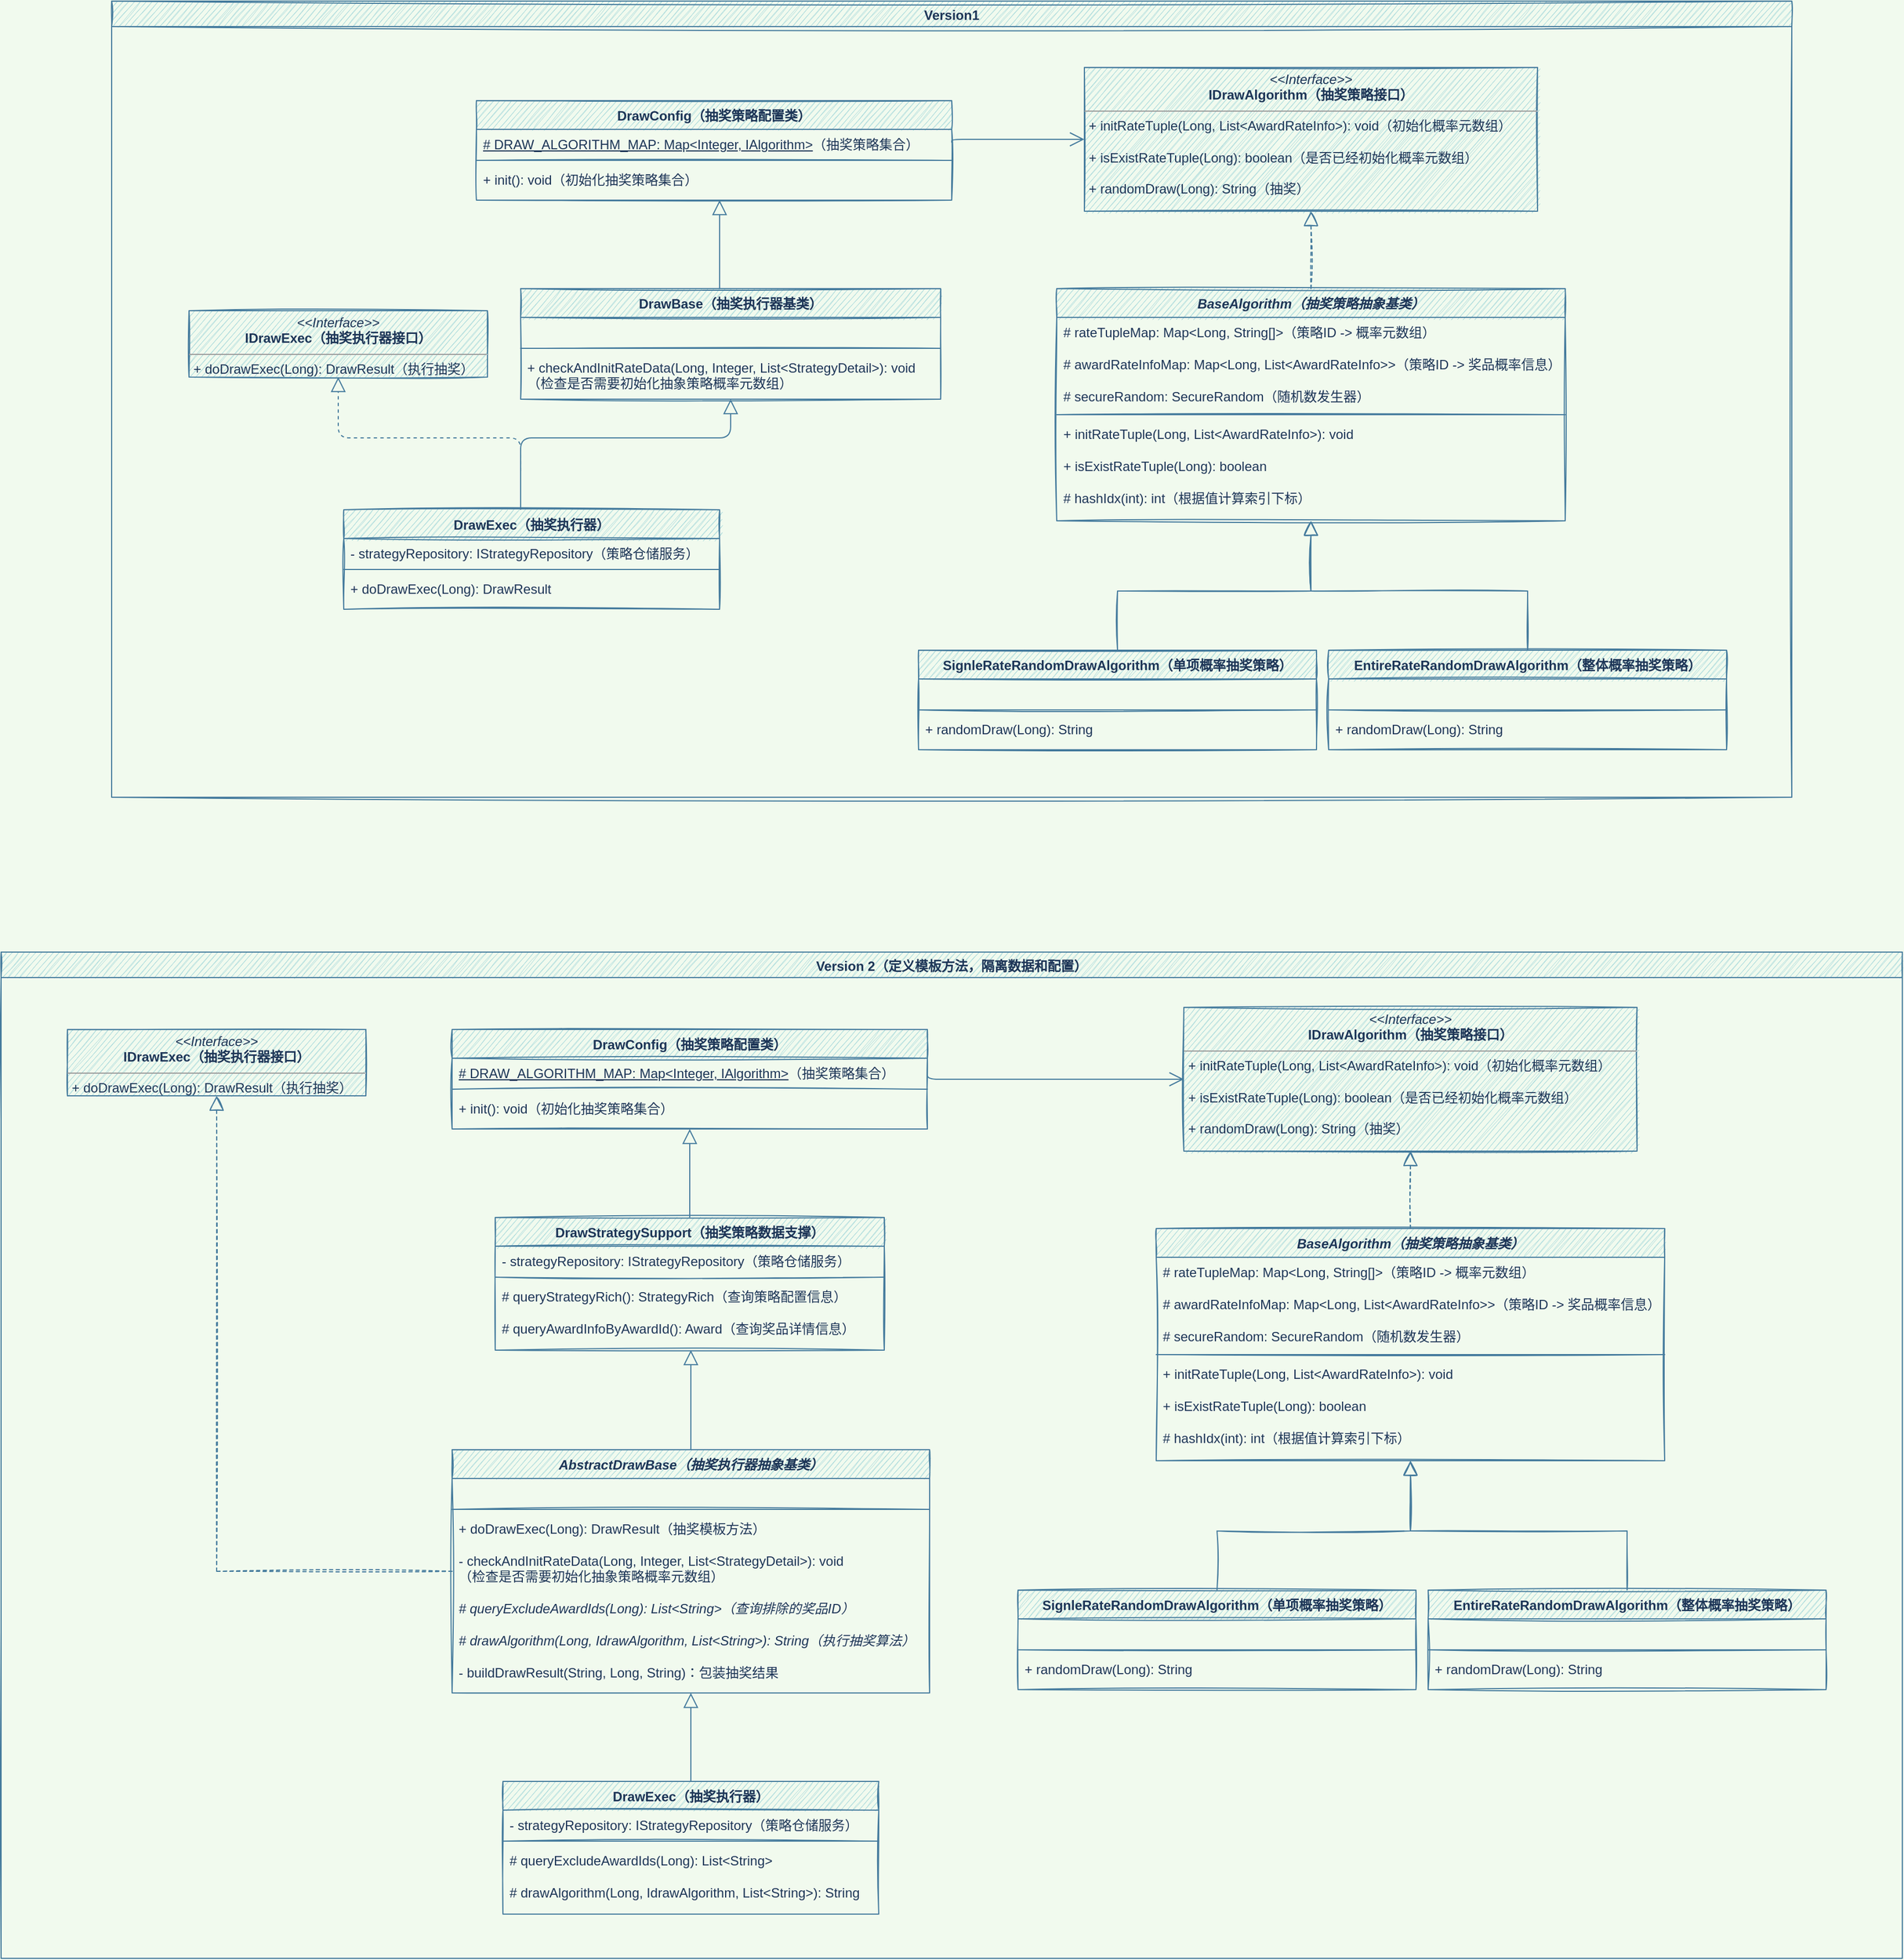 <mxfile version="16.5.1" type="device"><diagram id="C5RBs43oDa-KdzZeNtuy" name="Page-1"><mxGraphModel dx="6821" dy="3123" grid="1" gridSize="10" guides="1" tooltips="1" connect="1" arrows="1" fold="1" page="1" pageScale="1" pageWidth="827" pageHeight="1169" background="#F1FAEE" math="0" shadow="0"><root><mxCell id="WIyWlLk6GJQsqaUBKTNV-0"/><mxCell id="WIyWlLk6GJQsqaUBKTNV-1" parent="WIyWlLk6GJQsqaUBKTNV-0"/><mxCell id="x50JpXfrD6OxdshAwDe7-0" value="&lt;p style=&quot;line-height: 0.3&quot;&gt;Version1&lt;/p&gt;" style="swimlane;verticalAlign=middle;align=center;overflow=fill;fontSize=12;fontFamily=Helvetica;html=1;sketch=1;shadow=0;glass=0;rounded=0;fillColor=#A8DADC;strokeColor=#457B9D;fontColor=#1D3557;spacingTop=13;startSize=23;" vertex="1" parent="WIyWlLk6GJQsqaUBKTNV-1"><mxGeometry x="-1310" y="120" width="1520" height="720" as="geometry"/></mxCell><mxCell id="tfcuU9WAU_gRGYZjlOKI-0" value="&lt;p style=&quot;margin: 4px 0px 0px ; text-align: center ; line-height: 1.2&quot;&gt;&lt;i&gt;&amp;lt;&amp;lt;Interface&amp;gt;&amp;gt;&lt;/i&gt;&lt;br&gt;&lt;b&gt;IDrawAlgorithm（抽奖策略接口）&lt;/b&gt;&lt;/p&gt;&lt;hr size=&quot;1&quot;&gt;&lt;p style=&quot;margin: 0px 0px 0px 4px&quot;&gt;&lt;font style=&quot;font-size: 12px&quot;&gt;+ initRateTuple(Long, List&amp;lt;AwardRateInfo&amp;gt;): void（初始化概率元数组）&lt;/font&gt;&lt;/p&gt;&lt;p style=&quot;margin: 0px 0px 0px 4px&quot;&gt;&lt;font style=&quot;font-size: 12px&quot;&gt;&lt;br&gt;+ isExistRateTuple(Long): boolean（是否已经初始化概率元数组）&lt;/font&gt;&lt;/p&gt;&lt;p style=&quot;margin: 0px 0px 0px 4px&quot;&gt;&lt;font style=&quot;font-size: 12px&quot;&gt;&lt;br&gt;&lt;/font&gt;&lt;/p&gt;&lt;p style=&quot;margin: 0px 0px 0px 4px&quot;&gt;&lt;font style=&quot;font-size: 12px&quot;&gt;+ randomDraw(Long): String（抽奖）&lt;/font&gt;&lt;/p&gt;" style="verticalAlign=top;align=left;overflow=fill;fontSize=12;fontFamily=Helvetica;html=1;sketch=1;shadow=0;glass=0;rounded=0;fillColor=#A8DADC;strokeColor=#457B9D;fontColor=#1D3557;" parent="x50JpXfrD6OxdshAwDe7-0" vertex="1"><mxGeometry x="880" y="60" width="410" height="130" as="geometry"/></mxCell><mxCell id="_ZQtgbE9UxVUNnxDVYB--16" style="edgeStyle=orthogonalEdgeStyle;rounded=0;orthogonalLoop=1;jettySize=auto;html=1;exitX=0.5;exitY=0;exitDx=0;exitDy=0;entryX=0.5;entryY=1;entryDx=0;entryDy=0;fontSize=12;endArrow=block;endFill=0;dashed=1;endSize=11;startSize=11;sketch=1;labelBackgroundColor=#F1FAEE;strokeColor=#457B9D;fontColor=#1D3557;" parent="x50JpXfrD6OxdshAwDe7-0" source="_ZQtgbE9UxVUNnxDVYB--0" target="tfcuU9WAU_gRGYZjlOKI-0" edge="1"><mxGeometry relative="1" as="geometry"/></mxCell><mxCell id="_ZQtgbE9UxVUNnxDVYB--0" value="BaseAlgorithm（抽奖策略抽象基类）" style="swimlane;fontStyle=3;align=center;verticalAlign=top;childLayout=stackLayout;horizontal=1;startSize=26;horizontalStack=0;resizeParent=1;resizeParentMax=0;resizeLast=0;collapsible=1;marginBottom=0;fontSize=12;sketch=1;fillColor=#A8DADC;strokeColor=#457B9D;fontColor=#1D3557;" parent="x50JpXfrD6OxdshAwDe7-0" vertex="1"><mxGeometry x="855" y="260" width="460" height="210" as="geometry"><mxRectangle x="90" y="760" width="240" height="26" as="alternateBounds"/></mxGeometry></mxCell><mxCell id="_ZQtgbE9UxVUNnxDVYB--1" value="# rateTupleMap: Map&amp;lt;Long, String[]&amp;gt;（策略ID -&amp;gt; 概率元数组）&lt;br&gt;&lt;br&gt;# awardRateInfoMap: Map&amp;lt;Long, List&amp;lt;AwardRateInfo&amp;gt;&amp;gt;（策略ID -&amp;gt; 奖品概率信息）&lt;br&gt;&lt;br&gt;# secureRandom: SecureRandom（随机数发生器）" style="text;strokeColor=none;fillColor=none;align=left;verticalAlign=top;spacingLeft=4;spacingRight=4;overflow=hidden;rotatable=0;points=[[0,0.5],[1,0.5]];portConstraint=eastwest;fontSize=12;html=1;sketch=1;fontColor=#1D3557;" parent="_ZQtgbE9UxVUNnxDVYB--0" vertex="1"><mxGeometry y="26" width="460" height="84" as="geometry"/></mxCell><mxCell id="_ZQtgbE9UxVUNnxDVYB--2" value="" style="line;strokeWidth=1;fillColor=none;align=left;verticalAlign=middle;spacingTop=-1;spacingLeft=3;spacingRight=3;rotatable=0;labelPosition=right;points=[];portConstraint=eastwest;fontSize=12;sketch=1;labelBackgroundColor=#F1FAEE;strokeColor=#457B9D;fontColor=#1D3557;" parent="_ZQtgbE9UxVUNnxDVYB--0" vertex="1"><mxGeometry y="110" width="460" height="8" as="geometry"/></mxCell><mxCell id="_ZQtgbE9UxVUNnxDVYB--3" value="+ initRateTuple(Long, List&amp;lt;AwardRateInfo&amp;gt;): void&lt;br&gt;&lt;br&gt;+ isExistRateTuple(Long): boolean&lt;br&gt;&lt;br&gt;# hashIdx(int): int（根据值计算索引下标）" style="text;strokeColor=none;fillColor=none;align=left;verticalAlign=top;spacingLeft=4;spacingRight=4;overflow=hidden;rotatable=0;points=[[0,0.5],[1,0.5]];portConstraint=eastwest;fontSize=12;html=1;sketch=1;fontColor=#1D3557;" parent="_ZQtgbE9UxVUNnxDVYB--0" vertex="1"><mxGeometry y="118" width="460" height="92" as="geometry"/></mxCell><mxCell id="_ZQtgbE9UxVUNnxDVYB--22" style="edgeStyle=orthogonalEdgeStyle;rounded=0;orthogonalLoop=1;jettySize=auto;html=1;fontSize=12;endArrow=block;endFill=0;sketch=1;labelBackgroundColor=#F1FAEE;strokeColor=#457B9D;fontColor=#1D3557;endSize=11;" parent="x50JpXfrD6OxdshAwDe7-0" source="_ZQtgbE9UxVUNnxDVYB--8" target="_ZQtgbE9UxVUNnxDVYB--0" edge="1"><mxGeometry relative="1" as="geometry"/></mxCell><mxCell id="_ZQtgbE9UxVUNnxDVYB--8" value="SignleRateRandomDrawAlgorithm（单项概率抽奖策略）" style="swimlane;fontStyle=1;align=center;verticalAlign=top;childLayout=stackLayout;horizontal=1;startSize=26;horizontalStack=0;resizeParent=1;resizeParentMax=0;resizeLast=0;collapsible=1;marginBottom=0;fontSize=12;sketch=1;fillColor=#A8DADC;strokeColor=#457B9D;fontColor=#1D3557;" parent="x50JpXfrD6OxdshAwDe7-0" vertex="1"><mxGeometry x="730" y="587" width="360" height="90" as="geometry"/></mxCell><mxCell id="_ZQtgbE9UxVUNnxDVYB--9" value="&lt;br&gt;" style="text;strokeColor=none;fillColor=none;align=left;verticalAlign=top;spacingLeft=4;spacingRight=4;overflow=hidden;rotatable=0;points=[[0,0.5],[1,0.5]];portConstraint=eastwest;fontSize=12;html=1;sketch=1;fontColor=#1D3557;" parent="_ZQtgbE9UxVUNnxDVYB--8" vertex="1"><mxGeometry y="26" width="360" height="24" as="geometry"/></mxCell><mxCell id="_ZQtgbE9UxVUNnxDVYB--10" value="" style="line;strokeWidth=1;fillColor=none;align=left;verticalAlign=middle;spacingTop=-1;spacingLeft=3;spacingRight=3;rotatable=0;labelPosition=right;points=[];portConstraint=eastwest;fontSize=12;sketch=1;labelBackgroundColor=#F1FAEE;strokeColor=#457B9D;fontColor=#1D3557;" parent="_ZQtgbE9UxVUNnxDVYB--8" vertex="1"><mxGeometry y="50" width="360" height="8" as="geometry"/></mxCell><mxCell id="_ZQtgbE9UxVUNnxDVYB--11" value="+ randomDraw(Long): String" style="text;strokeColor=none;fillColor=none;align=left;verticalAlign=top;spacingLeft=4;spacingRight=4;overflow=hidden;rotatable=0;points=[[0,0.5],[1,0.5]];portConstraint=eastwest;fontSize=12;html=1;sketch=1;fontColor=#1D3557;" parent="_ZQtgbE9UxVUNnxDVYB--8" vertex="1"><mxGeometry y="58" width="360" height="32" as="geometry"/></mxCell><mxCell id="_ZQtgbE9UxVUNnxDVYB--23" style="edgeStyle=orthogonalEdgeStyle;rounded=0;orthogonalLoop=1;jettySize=auto;html=1;fontSize=12;endArrow=block;endFill=0;sketch=1;labelBackgroundColor=#F1FAEE;strokeColor=#457B9D;fontColor=#1D3557;endSize=11;" parent="x50JpXfrD6OxdshAwDe7-0" source="_ZQtgbE9UxVUNnxDVYB--12" target="_ZQtgbE9UxVUNnxDVYB--0" edge="1"><mxGeometry relative="1" as="geometry"/></mxCell><mxCell id="_ZQtgbE9UxVUNnxDVYB--12" value="EntireRateRandomDrawAlgorithm（整体概率抽奖策略）" style="swimlane;fontStyle=1;align=center;verticalAlign=top;childLayout=stackLayout;horizontal=1;startSize=26;horizontalStack=0;resizeParent=1;resizeParentMax=0;resizeLast=0;collapsible=1;marginBottom=0;fontSize=12;sketch=1;fillColor=#A8DADC;strokeColor=#457B9D;fontColor=#1D3557;" parent="x50JpXfrD6OxdshAwDe7-0" vertex="1"><mxGeometry x="1101" y="587" width="360" height="90" as="geometry"/></mxCell><mxCell id="_ZQtgbE9UxVUNnxDVYB--13" value="&lt;br&gt;" style="text;strokeColor=none;fillColor=none;align=left;verticalAlign=top;spacingLeft=4;spacingRight=4;overflow=hidden;rotatable=0;points=[[0,0.5],[1,0.5]];portConstraint=eastwest;fontSize=12;html=1;sketch=1;fontColor=#1D3557;" parent="_ZQtgbE9UxVUNnxDVYB--12" vertex="1"><mxGeometry y="26" width="360" height="24" as="geometry"/></mxCell><mxCell id="_ZQtgbE9UxVUNnxDVYB--14" value="" style="line;strokeWidth=1;fillColor=none;align=left;verticalAlign=middle;spacingTop=-1;spacingLeft=3;spacingRight=3;rotatable=0;labelPosition=right;points=[];portConstraint=eastwest;fontSize=12;sketch=1;labelBackgroundColor=#F1FAEE;strokeColor=#457B9D;fontColor=#1D3557;" parent="_ZQtgbE9UxVUNnxDVYB--12" vertex="1"><mxGeometry y="50" width="360" height="8" as="geometry"/></mxCell><mxCell id="_ZQtgbE9UxVUNnxDVYB--15" value="+ randomDraw(Long): String" style="text;strokeColor=none;fillColor=none;align=left;verticalAlign=top;spacingLeft=4;spacingRight=4;overflow=hidden;rotatable=0;points=[[0,0.5],[1,0.5]];portConstraint=eastwest;fontSize=12;html=1;sketch=1;fontColor=#1D3557;" parent="_ZQtgbE9UxVUNnxDVYB--12" vertex="1"><mxGeometry y="58" width="360" height="32" as="geometry"/></mxCell><mxCell id="_ZQtgbE9UxVUNnxDVYB--25" value="&lt;p style=&quot;margin: 4px 0px 0px ; text-align: center ; line-height: 1.2&quot;&gt;&lt;i&gt;&amp;lt;&amp;lt;Interface&amp;gt;&amp;gt;&lt;/i&gt;&lt;br&gt;&lt;b&gt;IDrawExec（抽奖执行器接口）&lt;/b&gt;&lt;/p&gt;&lt;hr size=&quot;1&quot;&gt;&lt;p style=&quot;margin: 0px 0px 0px 4px&quot;&gt;&lt;font style=&quot;font-size: 12px&quot;&gt;+ doDrawExec(Long): DrawResult（执行抽奖）&lt;/font&gt;&lt;/p&gt;" style="verticalAlign=top;align=left;overflow=fill;fontSize=12;fontFamily=Helvetica;html=1;sketch=1;shadow=0;glass=0;rounded=0;fillColor=#A8DADC;strokeColor=#457B9D;fontColor=#1D3557;" parent="x50JpXfrD6OxdshAwDe7-0" vertex="1"><mxGeometry x="70" y="280" width="270" height="60" as="geometry"/></mxCell><mxCell id="_ZQtgbE9UxVUNnxDVYB--27" value="DrawConfig（抽奖策略配置类）" style="swimlane;fontStyle=1;align=center;verticalAlign=top;childLayout=stackLayout;horizontal=1;startSize=26;horizontalStack=0;resizeParent=1;resizeParentMax=0;resizeLast=0;collapsible=1;marginBottom=0;fontSize=12;sketch=1;fillColor=#A8DADC;strokeColor=#457B9D;fontColor=#1D3557;" parent="x50JpXfrD6OxdshAwDe7-0" vertex="1"><mxGeometry x="330" y="90" width="430" height="90" as="geometry"/></mxCell><mxCell id="_ZQtgbE9UxVUNnxDVYB--28" value="&lt;u&gt;# DRAW_ALGORITHM_MAP: Map&amp;lt;Integer, IAlgorithm&amp;gt;&lt;/u&gt;（抽奖策略集合）" style="text;strokeColor=none;fillColor=none;align=left;verticalAlign=top;spacingLeft=4;spacingRight=4;overflow=hidden;rotatable=0;points=[[0,0.5],[1,0.5]];portConstraint=eastwest;fontSize=12;html=1;sketch=1;fontColor=#1D3557;" parent="_ZQtgbE9UxVUNnxDVYB--27" vertex="1"><mxGeometry y="26" width="430" height="24" as="geometry"/></mxCell><mxCell id="_ZQtgbE9UxVUNnxDVYB--29" value="" style="line;strokeWidth=1;fillColor=none;align=left;verticalAlign=middle;spacingTop=-1;spacingLeft=3;spacingRight=3;rotatable=0;labelPosition=right;points=[];portConstraint=eastwest;fontSize=12;sketch=1;labelBackgroundColor=#F1FAEE;strokeColor=#457B9D;fontColor=#1D3557;" parent="_ZQtgbE9UxVUNnxDVYB--27" vertex="1"><mxGeometry y="50" width="430" height="8" as="geometry"/></mxCell><mxCell id="_ZQtgbE9UxVUNnxDVYB--30" value="+ init(): void（初始化抽奖策略集合）" style="text;strokeColor=none;fillColor=none;align=left;verticalAlign=top;spacingLeft=4;spacingRight=4;overflow=hidden;rotatable=0;points=[[0,0.5],[1,0.5]];portConstraint=eastwest;fontSize=12;html=1;sketch=1;fontColor=#1D3557;" parent="_ZQtgbE9UxVUNnxDVYB--27" vertex="1"><mxGeometry y="58" width="430" height="32" as="geometry"/></mxCell><mxCell id="_ZQtgbE9UxVUNnxDVYB--36" style="edgeStyle=orthogonalEdgeStyle;curved=0;rounded=1;sketch=0;orthogonalLoop=1;jettySize=auto;html=1;fontColor=#1D3557;strokeColor=#457B9D;fillColor=#A8DADC;endSize=11;endArrow=block;endFill=0;" parent="x50JpXfrD6OxdshAwDe7-0" source="_ZQtgbE9UxVUNnxDVYB--31" target="_ZQtgbE9UxVUNnxDVYB--27" edge="1"><mxGeometry relative="1" as="geometry"><Array as="points"><mxPoint x="550" y="210"/><mxPoint x="550" y="210"/></Array></mxGeometry></mxCell><mxCell id="_ZQtgbE9UxVUNnxDVYB--31" value="DrawBase（抽奖执行器基类）" style="swimlane;fontStyle=1;align=center;verticalAlign=top;childLayout=stackLayout;horizontal=1;startSize=26;horizontalStack=0;resizeParent=1;resizeParentMax=0;resizeLast=0;collapsible=1;marginBottom=0;fontSize=12;sketch=1;fillColor=#A8DADC;strokeColor=#457B9D;fontColor=#1D3557;" parent="x50JpXfrD6OxdshAwDe7-0" vertex="1"><mxGeometry x="370" y="260" width="380" height="100" as="geometry"/></mxCell><mxCell id="_ZQtgbE9UxVUNnxDVYB--32" value="&lt;br&gt;" style="text;strokeColor=none;fillColor=none;align=left;verticalAlign=top;spacingLeft=4;spacingRight=4;overflow=hidden;rotatable=0;points=[[0,0.5],[1,0.5]];portConstraint=eastwest;fontSize=12;html=1;sketch=1;fontColor=#1D3557;" parent="_ZQtgbE9UxVUNnxDVYB--31" vertex="1"><mxGeometry y="26" width="380" height="24" as="geometry"/></mxCell><mxCell id="_ZQtgbE9UxVUNnxDVYB--33" value="" style="line;strokeWidth=1;fillColor=none;align=left;verticalAlign=middle;spacingTop=-1;spacingLeft=3;spacingRight=3;rotatable=0;labelPosition=right;points=[];portConstraint=eastwest;fontSize=12;sketch=1;labelBackgroundColor=#F1FAEE;strokeColor=#457B9D;fontColor=#1D3557;" parent="_ZQtgbE9UxVUNnxDVYB--31" vertex="1"><mxGeometry y="50" width="380" height="8" as="geometry"/></mxCell><mxCell id="_ZQtgbE9UxVUNnxDVYB--34" value="+ checkAndInitRateData(Long, Integer, List&amp;lt;StrategyDetail&amp;gt;): void&lt;br&gt;（检查是否需要初始化抽象策略概率元数组）" style="text;strokeColor=none;fillColor=none;align=left;verticalAlign=top;spacingLeft=4;spacingRight=4;overflow=hidden;rotatable=0;points=[[0,0.5],[1,0.5]];portConstraint=eastwest;fontSize=12;html=1;sketch=1;fontColor=#1D3557;" parent="_ZQtgbE9UxVUNnxDVYB--31" vertex="1"><mxGeometry y="58" width="380" height="42" as="geometry"/></mxCell><mxCell id="_ZQtgbE9UxVUNnxDVYB--41" style="edgeStyle=orthogonalEdgeStyle;curved=0;rounded=1;sketch=0;orthogonalLoop=1;jettySize=auto;html=1;fontColor=#1D3557;endArrow=block;endFill=0;endSize=11;strokeColor=#457B9D;fillColor=#A8DADC;" parent="x50JpXfrD6OxdshAwDe7-0" source="_ZQtgbE9UxVUNnxDVYB--37" target="_ZQtgbE9UxVUNnxDVYB--31" edge="1"><mxGeometry relative="1" as="geometry"><Array as="points"><mxPoint x="370" y="395"/><mxPoint x="560" y="395"/></Array></mxGeometry></mxCell><mxCell id="_ZQtgbE9UxVUNnxDVYB--42" style="edgeStyle=orthogonalEdgeStyle;curved=0;rounded=1;sketch=0;orthogonalLoop=1;jettySize=auto;html=1;fontColor=#1D3557;endArrow=block;endFill=0;endSize=11;strokeColor=#457B9D;fillColor=#A8DADC;dashed=1;" parent="x50JpXfrD6OxdshAwDe7-0" target="_ZQtgbE9UxVUNnxDVYB--25" edge="1"><mxGeometry relative="1" as="geometry"><mxPoint x="370.043" y="425" as="sourcePoint"/><mxPoint x="65" y="360" as="targetPoint"/><Array as="points"><mxPoint x="370" y="395"/><mxPoint x="205" y="395"/></Array></mxGeometry></mxCell><mxCell id="_ZQtgbE9UxVUNnxDVYB--37" value="DrawExec（抽奖执行器）" style="swimlane;fontStyle=1;align=center;verticalAlign=top;childLayout=stackLayout;horizontal=1;startSize=26;horizontalStack=0;resizeParent=1;resizeParentMax=0;resizeLast=0;collapsible=1;marginBottom=0;fontSize=12;sketch=1;fillColor=#A8DADC;strokeColor=#457B9D;fontColor=#1D3557;" parent="x50JpXfrD6OxdshAwDe7-0" vertex="1"><mxGeometry x="210" y="460" width="340" height="90" as="geometry"/></mxCell><mxCell id="_ZQtgbE9UxVUNnxDVYB--38" value="- strategyRepository: IStrategyRepository（策略仓储服务）" style="text;strokeColor=none;fillColor=none;align=left;verticalAlign=top;spacingLeft=4;spacingRight=4;overflow=hidden;rotatable=0;points=[[0,0.5],[1,0.5]];portConstraint=eastwest;fontSize=12;html=1;sketch=1;fontColor=#1D3557;" parent="_ZQtgbE9UxVUNnxDVYB--37" vertex="1"><mxGeometry y="26" width="340" height="24" as="geometry"/></mxCell><mxCell id="_ZQtgbE9UxVUNnxDVYB--39" value="" style="line;strokeWidth=1;fillColor=none;align=left;verticalAlign=middle;spacingTop=-1;spacingLeft=3;spacingRight=3;rotatable=0;labelPosition=right;points=[];portConstraint=eastwest;fontSize=12;sketch=1;labelBackgroundColor=#F1FAEE;strokeColor=#457B9D;fontColor=#1D3557;" parent="_ZQtgbE9UxVUNnxDVYB--37" vertex="1"><mxGeometry y="50" width="340" height="8" as="geometry"/></mxCell><mxCell id="_ZQtgbE9UxVUNnxDVYB--40" value="+ doDrawExec(Long): DrawResult" style="text;strokeColor=none;fillColor=none;align=left;verticalAlign=top;spacingLeft=4;spacingRight=4;overflow=hidden;rotatable=0;points=[[0,0.5],[1,0.5]];portConstraint=eastwest;fontSize=12;html=1;sketch=1;fontColor=#1D3557;" parent="_ZQtgbE9UxVUNnxDVYB--37" vertex="1"><mxGeometry y="58" width="340" height="32" as="geometry"/></mxCell><mxCell id="_ZQtgbE9UxVUNnxDVYB--43" style="edgeStyle=orthogonalEdgeStyle;shape=connector;curved=0;rounded=1;sketch=0;orthogonalLoop=1;jettySize=auto;html=1;exitX=1;exitY=0.5;exitDx=0;exitDy=0;labelBackgroundColor=default;fontFamily=Helvetica;fontSize=11;fontColor=#1D3557;endArrow=open;endFill=0;endSize=11;strokeColor=#457B9D;fillColor=#A8DADC;" parent="x50JpXfrD6OxdshAwDe7-0" source="_ZQtgbE9UxVUNnxDVYB--28" target="tfcuU9WAU_gRGYZjlOKI-0" edge="1"><mxGeometry relative="1" as="geometry"><Array as="points"><mxPoint x="760" y="125"/></Array></mxGeometry></mxCell><mxCell id="x50JpXfrD6OxdshAwDe7-45" value="&lt;p style=&quot;line-height: 0.2&quot;&gt;Version 2（定义模板方法，隔离数据和配置）&lt;/p&gt;" style="swimlane;verticalAlign=middle;align=center;overflow=fill;fontSize=12;fontFamily=Helvetica;html=1;sketch=1;shadow=0;glass=0;rounded=0;fillColor=#A8DADC;strokeColor=#457B9D;fontColor=#1D3557;spacingTop=13;" vertex="1" parent="WIyWlLk6GJQsqaUBKTNV-1"><mxGeometry x="-1410" y="980" width="1720" height="910" as="geometry"/></mxCell><mxCell id="x50JpXfrD6OxdshAwDe7-2" style="edgeStyle=orthogonalEdgeStyle;rounded=0;orthogonalLoop=1;jettySize=auto;html=1;exitX=0.5;exitY=0;exitDx=0;exitDy=0;entryX=0.5;entryY=1;entryDx=0;entryDy=0;fontSize=12;endArrow=block;endFill=0;dashed=1;endSize=11;startSize=11;sketch=1;labelBackgroundColor=#F1FAEE;strokeColor=#457B9D;fontColor=#1D3557;" edge="1" parent="x50JpXfrD6OxdshAwDe7-45" source="x50JpXfrD6OxdshAwDe7-3" target="x50JpXfrD6OxdshAwDe7-1"><mxGeometry relative="1" as="geometry"/></mxCell><mxCell id="x50JpXfrD6OxdshAwDe7-3" value="BaseAlgorithm（抽奖策略抽象基类）" style="swimlane;fontStyle=3;align=center;verticalAlign=top;childLayout=stackLayout;horizontal=1;startSize=26;horizontalStack=0;resizeParent=1;resizeParentMax=0;resizeLast=0;collapsible=1;marginBottom=0;fontSize=12;sketch=1;fillColor=#A8DADC;strokeColor=#457B9D;fontColor=#1D3557;" vertex="1" parent="x50JpXfrD6OxdshAwDe7-45"><mxGeometry x="1045" y="250" width="460" height="210" as="geometry"><mxRectangle x="90" y="760" width="240" height="26" as="alternateBounds"/></mxGeometry></mxCell><mxCell id="x50JpXfrD6OxdshAwDe7-4" value="# rateTupleMap: Map&amp;lt;Long, String[]&amp;gt;（策略ID -&amp;gt; 概率元数组）&lt;br&gt;&lt;br&gt;# awardRateInfoMap: Map&amp;lt;Long, List&amp;lt;AwardRateInfo&amp;gt;&amp;gt;（策略ID -&amp;gt; 奖品概率信息）&lt;br&gt;&lt;br&gt;# secureRandom: SecureRandom（随机数发生器）" style="text;strokeColor=none;fillColor=none;align=left;verticalAlign=top;spacingLeft=4;spacingRight=4;overflow=hidden;rotatable=0;points=[[0,0.5],[1,0.5]];portConstraint=eastwest;fontSize=12;html=1;sketch=1;fontColor=#1D3557;" vertex="1" parent="x50JpXfrD6OxdshAwDe7-3"><mxGeometry y="26" width="460" height="84" as="geometry"/></mxCell><mxCell id="x50JpXfrD6OxdshAwDe7-5" value="" style="line;strokeWidth=1;fillColor=none;align=left;verticalAlign=middle;spacingTop=-1;spacingLeft=3;spacingRight=3;rotatable=0;labelPosition=right;points=[];portConstraint=eastwest;fontSize=12;sketch=1;labelBackgroundColor=#F1FAEE;strokeColor=#457B9D;fontColor=#1D3557;" vertex="1" parent="x50JpXfrD6OxdshAwDe7-3"><mxGeometry y="110" width="460" height="8" as="geometry"/></mxCell><mxCell id="x50JpXfrD6OxdshAwDe7-6" value="+ initRateTuple(Long, List&amp;lt;AwardRateInfo&amp;gt;): void&lt;br&gt;&lt;br&gt;+ isExistRateTuple(Long): boolean&lt;br&gt;&lt;br&gt;# hashIdx(int): int（根据值计算索引下标）" style="text;strokeColor=none;fillColor=none;align=left;verticalAlign=top;spacingLeft=4;spacingRight=4;overflow=hidden;rotatable=0;points=[[0,0.5],[1,0.5]];portConstraint=eastwest;fontSize=12;html=1;sketch=1;fontColor=#1D3557;" vertex="1" parent="x50JpXfrD6OxdshAwDe7-3"><mxGeometry y="118" width="460" height="92" as="geometry"/></mxCell><mxCell id="x50JpXfrD6OxdshAwDe7-7" style="edgeStyle=orthogonalEdgeStyle;rounded=0;orthogonalLoop=1;jettySize=auto;html=1;fontSize=12;endArrow=block;endFill=0;sketch=1;labelBackgroundColor=#F1FAEE;strokeColor=#457B9D;fontColor=#1D3557;endSize=11;" edge="1" parent="x50JpXfrD6OxdshAwDe7-45" source="x50JpXfrD6OxdshAwDe7-8" target="x50JpXfrD6OxdshAwDe7-3"><mxGeometry relative="1" as="geometry"/></mxCell><mxCell id="x50JpXfrD6OxdshAwDe7-8" value="SignleRateRandomDrawAlgorithm（单项概率抽奖策略）" style="swimlane;fontStyle=1;align=center;verticalAlign=top;childLayout=stackLayout;horizontal=1;startSize=26;horizontalStack=0;resizeParent=1;resizeParentMax=0;resizeLast=0;collapsible=1;marginBottom=0;fontSize=12;sketch=1;fillColor=#A8DADC;strokeColor=#457B9D;fontColor=#1D3557;" vertex="1" parent="x50JpXfrD6OxdshAwDe7-45"><mxGeometry x="920" y="577" width="360" height="90" as="geometry"/></mxCell><mxCell id="x50JpXfrD6OxdshAwDe7-9" value="&lt;br&gt;" style="text;strokeColor=none;fillColor=none;align=left;verticalAlign=top;spacingLeft=4;spacingRight=4;overflow=hidden;rotatable=0;points=[[0,0.5],[1,0.5]];portConstraint=eastwest;fontSize=12;html=1;sketch=1;fontColor=#1D3557;" vertex="1" parent="x50JpXfrD6OxdshAwDe7-8"><mxGeometry y="26" width="360" height="24" as="geometry"/></mxCell><mxCell id="x50JpXfrD6OxdshAwDe7-10" value="" style="line;strokeWidth=1;fillColor=none;align=left;verticalAlign=middle;spacingTop=-1;spacingLeft=3;spacingRight=3;rotatable=0;labelPosition=right;points=[];portConstraint=eastwest;fontSize=12;sketch=1;labelBackgroundColor=#F1FAEE;strokeColor=#457B9D;fontColor=#1D3557;" vertex="1" parent="x50JpXfrD6OxdshAwDe7-8"><mxGeometry y="50" width="360" height="8" as="geometry"/></mxCell><mxCell id="x50JpXfrD6OxdshAwDe7-11" value="+ randomDraw(Long): String" style="text;strokeColor=none;fillColor=none;align=left;verticalAlign=top;spacingLeft=4;spacingRight=4;overflow=hidden;rotatable=0;points=[[0,0.5],[1,0.5]];portConstraint=eastwest;fontSize=12;html=1;sketch=1;fontColor=#1D3557;" vertex="1" parent="x50JpXfrD6OxdshAwDe7-8"><mxGeometry y="58" width="360" height="32" as="geometry"/></mxCell><mxCell id="x50JpXfrD6OxdshAwDe7-12" style="edgeStyle=orthogonalEdgeStyle;rounded=0;orthogonalLoop=1;jettySize=auto;html=1;fontSize=12;endArrow=block;endFill=0;sketch=1;labelBackgroundColor=#F1FAEE;strokeColor=#457B9D;fontColor=#1D3557;endSize=11;" edge="1" parent="x50JpXfrD6OxdshAwDe7-45" source="x50JpXfrD6OxdshAwDe7-13" target="x50JpXfrD6OxdshAwDe7-3"><mxGeometry relative="1" as="geometry"/></mxCell><mxCell id="x50JpXfrD6OxdshAwDe7-13" value="EntireRateRandomDrawAlgorithm（整体概率抽奖策略）" style="swimlane;fontStyle=1;align=center;verticalAlign=top;childLayout=stackLayout;horizontal=1;startSize=26;horizontalStack=0;resizeParent=1;resizeParentMax=0;resizeLast=0;collapsible=1;marginBottom=0;fontSize=12;sketch=1;fillColor=#A8DADC;strokeColor=#457B9D;fontColor=#1D3557;" vertex="1" parent="x50JpXfrD6OxdshAwDe7-45"><mxGeometry x="1291" y="577" width="360" height="90" as="geometry"/></mxCell><mxCell id="x50JpXfrD6OxdshAwDe7-14" value="&lt;br&gt;" style="text;strokeColor=none;fillColor=none;align=left;verticalAlign=top;spacingLeft=4;spacingRight=4;overflow=hidden;rotatable=0;points=[[0,0.5],[1,0.5]];portConstraint=eastwest;fontSize=12;html=1;sketch=1;fontColor=#1D3557;" vertex="1" parent="x50JpXfrD6OxdshAwDe7-13"><mxGeometry y="26" width="360" height="24" as="geometry"/></mxCell><mxCell id="x50JpXfrD6OxdshAwDe7-15" value="" style="line;strokeWidth=1;fillColor=none;align=left;verticalAlign=middle;spacingTop=-1;spacingLeft=3;spacingRight=3;rotatable=0;labelPosition=right;points=[];portConstraint=eastwest;fontSize=12;sketch=1;labelBackgroundColor=#F1FAEE;strokeColor=#457B9D;fontColor=#1D3557;" vertex="1" parent="x50JpXfrD6OxdshAwDe7-13"><mxGeometry y="50" width="360" height="8" as="geometry"/></mxCell><mxCell id="x50JpXfrD6OxdshAwDe7-16" value="+ randomDraw(Long): String" style="text;strokeColor=none;fillColor=none;align=left;verticalAlign=top;spacingLeft=4;spacingRight=4;overflow=hidden;rotatable=0;points=[[0,0.5],[1,0.5]];portConstraint=eastwest;fontSize=12;html=1;sketch=1;fontColor=#1D3557;" vertex="1" parent="x50JpXfrD6OxdshAwDe7-13"><mxGeometry y="58" width="360" height="32" as="geometry"/></mxCell><mxCell id="x50JpXfrD6OxdshAwDe7-17" value="&lt;p style=&quot;margin: 4px 0px 0px ; text-align: center ; line-height: 1.2&quot;&gt;&lt;i&gt;&amp;lt;&amp;lt;Interface&amp;gt;&amp;gt;&lt;/i&gt;&lt;br&gt;&lt;b&gt;IDrawExec（抽奖执行器接口）&lt;/b&gt;&lt;/p&gt;&lt;hr size=&quot;1&quot;&gt;&lt;p style=&quot;margin: 0px 0px 0px 4px&quot;&gt;&lt;font style=&quot;font-size: 12px&quot;&gt;+ doDrawExec(Long): DrawResult（执行抽奖）&lt;/font&gt;&lt;/p&gt;" style="verticalAlign=top;align=left;overflow=fill;fontSize=12;fontFamily=Helvetica;html=1;sketch=1;shadow=0;glass=0;rounded=0;fillColor=#A8DADC;strokeColor=#457B9D;fontColor=#1D3557;" vertex="1" parent="x50JpXfrD6OxdshAwDe7-45"><mxGeometry x="60" y="70" width="270" height="60" as="geometry"/></mxCell><mxCell id="x50JpXfrD6OxdshAwDe7-18" value="DrawConfig（抽奖策略配置类）" style="swimlane;fontStyle=1;align=center;verticalAlign=top;childLayout=stackLayout;horizontal=1;startSize=26;horizontalStack=0;resizeParent=1;resizeParentMax=0;resizeLast=0;collapsible=1;marginBottom=0;fontSize=12;sketch=1;fillColor=#A8DADC;strokeColor=#457B9D;fontColor=#1D3557;" vertex="1" parent="x50JpXfrD6OxdshAwDe7-45"><mxGeometry x="408" y="70" width="430" height="90" as="geometry"/></mxCell><mxCell id="x50JpXfrD6OxdshAwDe7-19" value="&lt;u&gt;# DRAW_ALGORITHM_MAP: Map&amp;lt;Integer, IAlgorithm&amp;gt;&lt;/u&gt;（抽奖策略集合）" style="text;strokeColor=none;fillColor=none;align=left;verticalAlign=top;spacingLeft=4;spacingRight=4;overflow=hidden;rotatable=0;points=[[0,0.5],[1,0.5]];portConstraint=eastwest;fontSize=12;html=1;sketch=1;fontColor=#1D3557;" vertex="1" parent="x50JpXfrD6OxdshAwDe7-18"><mxGeometry y="26" width="430" height="24" as="geometry"/></mxCell><mxCell id="x50JpXfrD6OxdshAwDe7-20" value="" style="line;strokeWidth=1;fillColor=none;align=left;verticalAlign=middle;spacingTop=-1;spacingLeft=3;spacingRight=3;rotatable=0;labelPosition=right;points=[];portConstraint=eastwest;fontSize=12;sketch=1;labelBackgroundColor=#F1FAEE;strokeColor=#457B9D;fontColor=#1D3557;" vertex="1" parent="x50JpXfrD6OxdshAwDe7-18"><mxGeometry y="50" width="430" height="8" as="geometry"/></mxCell><mxCell id="x50JpXfrD6OxdshAwDe7-21" value="+ init(): void（初始化抽奖策略集合）" style="text;strokeColor=none;fillColor=none;align=left;verticalAlign=top;spacingLeft=4;spacingRight=4;overflow=hidden;rotatable=0;points=[[0,0.5],[1,0.5]];portConstraint=eastwest;fontSize=12;html=1;sketch=1;fontColor=#1D3557;" vertex="1" parent="x50JpXfrD6OxdshAwDe7-18"><mxGeometry y="58" width="430" height="32" as="geometry"/></mxCell><mxCell id="x50JpXfrD6OxdshAwDe7-40" style="edgeStyle=orthogonalEdgeStyle;rounded=0;orthogonalLoop=1;jettySize=auto;html=1;entryX=0.5;entryY=1;entryDx=0;entryDy=0;endArrow=block;endFill=0;endSize=11;labelBackgroundColor=#F1FAEE;fontSize=12;strokeColor=#457B9D;fontColor=#1D3557;dashed=1;startSize=11;sketch=1;" edge="1" parent="x50JpXfrD6OxdshAwDe7-45" source="x50JpXfrD6OxdshAwDe7-23" target="x50JpXfrD6OxdshAwDe7-17"><mxGeometry relative="1" as="geometry"/></mxCell><mxCell id="x50JpXfrD6OxdshAwDe7-23" value="AbstractDrawBase（抽奖执行器抽象基类）" style="swimlane;fontStyle=3;align=center;verticalAlign=top;childLayout=stackLayout;horizontal=1;startSize=26;horizontalStack=0;resizeParent=1;resizeParentMax=0;resizeLast=0;collapsible=1;marginBottom=0;fontSize=12;sketch=1;fillColor=#A8DADC;strokeColor=#457B9D;fontColor=#1D3557;" vertex="1" parent="x50JpXfrD6OxdshAwDe7-45"><mxGeometry x="408" y="450" width="432" height="220" as="geometry"/></mxCell><mxCell id="x50JpXfrD6OxdshAwDe7-24" value="&lt;br&gt;" style="text;strokeColor=none;fillColor=none;align=left;verticalAlign=top;spacingLeft=4;spacingRight=4;overflow=hidden;rotatable=0;points=[[0,0.5],[1,0.5]];portConstraint=eastwest;fontSize=12;html=1;sketch=1;fontColor=#1D3557;" vertex="1" parent="x50JpXfrD6OxdshAwDe7-23"><mxGeometry y="26" width="432" height="24" as="geometry"/></mxCell><mxCell id="x50JpXfrD6OxdshAwDe7-25" value="" style="line;strokeWidth=1;fillColor=none;align=left;verticalAlign=middle;spacingTop=-1;spacingLeft=3;spacingRight=3;rotatable=0;labelPosition=right;points=[];portConstraint=eastwest;fontSize=12;sketch=1;labelBackgroundColor=#F1FAEE;strokeColor=#457B9D;fontColor=#1D3557;" vertex="1" parent="x50JpXfrD6OxdshAwDe7-23"><mxGeometry y="50" width="432" height="8" as="geometry"/></mxCell><mxCell id="x50JpXfrD6OxdshAwDe7-26" value="+ doDrawExec(Long): DrawResult（抽奖模板方法）&lt;br&gt;&lt;br&gt;- checkAndInitRateData(Long, Integer, List&amp;lt;StrategyDetail&amp;gt;): void&lt;br&gt;（检查是否需要初始化抽象策略概率元数组）&lt;br&gt;&lt;br&gt;&lt;i&gt;# queryExcludeAwardIds(Long): List&amp;lt;String&amp;gt;（查询排除的奖品ID）&lt;br&gt;&lt;/i&gt;&lt;br&gt;&lt;i&gt;# drawAlgorithm(Long, IdrawAlgorithm, List&amp;lt;String&amp;gt;): String（执行抽奖算法）&lt;br&gt;&lt;/i&gt;&lt;br&gt;- buildDrawResult(String, Long, String)：包装抽奖结果" style="text;strokeColor=none;fillColor=none;align=left;verticalAlign=top;spacingLeft=4;spacingRight=4;overflow=hidden;rotatable=0;points=[[0,0.5],[1,0.5]];portConstraint=eastwest;fontSize=12;html=1;sketch=1;fontColor=#1D3557;" vertex="1" parent="x50JpXfrD6OxdshAwDe7-23"><mxGeometry y="58" width="432" height="162" as="geometry"/></mxCell><mxCell id="x50JpXfrD6OxdshAwDe7-27" style="edgeStyle=orthogonalEdgeStyle;curved=0;rounded=1;sketch=0;orthogonalLoop=1;jettySize=auto;html=1;fontColor=#1D3557;endArrow=block;endFill=0;endSize=11;strokeColor=#457B9D;fillColor=#A8DADC;" edge="1" parent="x50JpXfrD6OxdshAwDe7-45" source="x50JpXfrD6OxdshAwDe7-41" target="x50JpXfrD6OxdshAwDe7-23"><mxGeometry relative="1" as="geometry"><Array as="points"/><mxPoint x="476.03" y="768" as="sourcePoint"/></mxGeometry></mxCell><mxCell id="x50JpXfrD6OxdshAwDe7-33" style="edgeStyle=orthogonalEdgeStyle;shape=connector;curved=0;rounded=1;sketch=0;orthogonalLoop=1;jettySize=auto;html=1;exitX=1;exitY=0.5;exitDx=0;exitDy=0;labelBackgroundColor=default;fontFamily=Helvetica;fontSize=11;fontColor=#1D3557;endArrow=open;endFill=0;endSize=11;strokeColor=#457B9D;fillColor=#A8DADC;" edge="1" parent="x50JpXfrD6OxdshAwDe7-45" source="x50JpXfrD6OxdshAwDe7-19" target="x50JpXfrD6OxdshAwDe7-1"><mxGeometry relative="1" as="geometry"><Array as="points"><mxPoint x="838" y="115"/></Array></mxGeometry></mxCell><mxCell id="x50JpXfrD6OxdshAwDe7-38" style="edgeStyle=orthogonalEdgeStyle;rounded=1;orthogonalLoop=1;jettySize=auto;html=1;endSize=11;endArrow=block;endFill=0;strokeColor=#457B9D;fontColor=#1D3557;sketch=0;fillColor=#A8DADC;" edge="1" parent="x50JpXfrD6OxdshAwDe7-45" source="x50JpXfrD6OxdshAwDe7-34" target="x50JpXfrD6OxdshAwDe7-18"><mxGeometry relative="1" as="geometry"/></mxCell><mxCell id="x50JpXfrD6OxdshAwDe7-34" value="DrawStrategySupport（抽奖策略数据支撑）" style="swimlane;fontStyle=1;align=center;verticalAlign=top;childLayout=stackLayout;horizontal=1;startSize=26;horizontalStack=0;resizeParent=1;resizeParentMax=0;resizeLast=0;collapsible=1;marginBottom=0;fontSize=12;sketch=1;fillColor=#A8DADC;strokeColor=#457B9D;fontColor=#1D3557;" vertex="1" parent="x50JpXfrD6OxdshAwDe7-45"><mxGeometry x="447" y="240" width="352" height="120" as="geometry"/></mxCell><mxCell id="x50JpXfrD6OxdshAwDe7-35" value="- strategyRepository: IStrategyRepository（策略仓储服务）" style="text;strokeColor=none;fillColor=none;align=left;verticalAlign=top;spacingLeft=4;spacingRight=4;overflow=hidden;rotatable=0;points=[[0,0.5],[1,0.5]];portConstraint=eastwest;fontSize=12;html=1;sketch=1;fontColor=#1D3557;" vertex="1" parent="x50JpXfrD6OxdshAwDe7-34"><mxGeometry y="26" width="352" height="24" as="geometry"/></mxCell><mxCell id="x50JpXfrD6OxdshAwDe7-36" value="" style="line;strokeWidth=1;fillColor=none;align=left;verticalAlign=middle;spacingTop=-1;spacingLeft=3;spacingRight=3;rotatable=0;labelPosition=right;points=[];portConstraint=eastwest;fontSize=12;sketch=1;labelBackgroundColor=#F1FAEE;strokeColor=#457B9D;fontColor=#1D3557;" vertex="1" parent="x50JpXfrD6OxdshAwDe7-34"><mxGeometry y="50" width="352" height="8" as="geometry"/></mxCell><mxCell id="x50JpXfrD6OxdshAwDe7-37" value="# queryStrategyRich(): StrategyRich（查询策略配置信息）&lt;br&gt;&lt;br&gt;# queryAwardInfoByAwardId(): Award（查询奖品详情信息）" style="text;strokeColor=none;fillColor=none;align=left;verticalAlign=top;spacingLeft=4;spacingRight=4;overflow=hidden;rotatable=0;points=[[0,0.5],[1,0.5]];portConstraint=eastwest;fontSize=12;html=1;sketch=1;fontColor=#1D3557;" vertex="1" parent="x50JpXfrD6OxdshAwDe7-34"><mxGeometry y="58" width="352" height="62" as="geometry"/></mxCell><mxCell id="x50JpXfrD6OxdshAwDe7-22" style="edgeStyle=orthogonalEdgeStyle;curved=0;rounded=1;sketch=0;orthogonalLoop=1;jettySize=auto;html=1;fontColor=#1D3557;strokeColor=#457B9D;fillColor=#A8DADC;endSize=11;endArrow=block;endFill=0;" edge="1" parent="x50JpXfrD6OxdshAwDe7-45" source="x50JpXfrD6OxdshAwDe7-23" target="x50JpXfrD6OxdshAwDe7-34"><mxGeometry relative="1" as="geometry"><Array as="points"><mxPoint x="448" y="299"/></Array></mxGeometry></mxCell><mxCell id="x50JpXfrD6OxdshAwDe7-41" value="DrawExec（抽奖执行器）" style="swimlane;fontStyle=1;align=center;verticalAlign=top;childLayout=stackLayout;horizontal=1;startSize=26;horizontalStack=0;resizeParent=1;resizeParentMax=0;resizeLast=0;collapsible=1;marginBottom=0;fontSize=12;sketch=1;fillColor=#A8DADC;strokeColor=#457B9D;fontColor=#1D3557;" vertex="1" parent="x50JpXfrD6OxdshAwDe7-45"><mxGeometry x="454" y="750" width="340" height="120" as="geometry"/></mxCell><mxCell id="x50JpXfrD6OxdshAwDe7-42" value="- strategyRepository: IStrategyRepository（策略仓储服务）" style="text;strokeColor=none;fillColor=none;align=left;verticalAlign=top;spacingLeft=4;spacingRight=4;overflow=hidden;rotatable=0;points=[[0,0.5],[1,0.5]];portConstraint=eastwest;fontSize=12;html=1;sketch=1;fontColor=#1D3557;" vertex="1" parent="x50JpXfrD6OxdshAwDe7-41"><mxGeometry y="26" width="340" height="24" as="geometry"/></mxCell><mxCell id="x50JpXfrD6OxdshAwDe7-43" value="" style="line;strokeWidth=1;fillColor=none;align=left;verticalAlign=middle;spacingTop=-1;spacingLeft=3;spacingRight=3;rotatable=0;labelPosition=right;points=[];portConstraint=eastwest;fontSize=12;sketch=1;labelBackgroundColor=#F1FAEE;strokeColor=#457B9D;fontColor=#1D3557;" vertex="1" parent="x50JpXfrD6OxdshAwDe7-41"><mxGeometry y="50" width="340" height="8" as="geometry"/></mxCell><mxCell id="x50JpXfrD6OxdshAwDe7-44" value="# queryExcludeAwardIds(Long): List&amp;lt;String&amp;gt;&lt;br&gt;&lt;br&gt;# drawAlgorithm(Long, IdrawAlgorithm, List&amp;lt;String&amp;gt;): String" style="text;strokeColor=none;fillColor=none;align=left;verticalAlign=top;spacingLeft=4;spacingRight=4;overflow=hidden;rotatable=0;points=[[0,0.5],[1,0.5]];portConstraint=eastwest;fontSize=12;html=1;sketch=1;fontColor=#1D3557;" vertex="1" parent="x50JpXfrD6OxdshAwDe7-41"><mxGeometry y="58" width="340" height="62" as="geometry"/></mxCell><mxCell id="x50JpXfrD6OxdshAwDe7-1" value="&lt;p style=&quot;margin: 4px 0px 0px ; text-align: center ; line-height: 1.2&quot;&gt;&lt;i&gt;&amp;lt;&amp;lt;Interface&amp;gt;&amp;gt;&lt;/i&gt;&lt;br&gt;&lt;b&gt;IDrawAlgorithm（抽奖策略接口）&lt;/b&gt;&lt;/p&gt;&lt;hr size=&quot;1&quot;&gt;&lt;p style=&quot;margin: 0px 0px 0px 4px&quot;&gt;&lt;font style=&quot;font-size: 12px&quot;&gt;+ initRateTuple(Long, List&amp;lt;AwardRateInfo&amp;gt;): void（初始化概率元数组）&lt;/font&gt;&lt;/p&gt;&lt;p style=&quot;margin: 0px 0px 0px 4px&quot;&gt;&lt;font style=&quot;font-size: 12px&quot;&gt;&lt;br&gt;+ isExistRateTuple(Long): boolean（是否已经初始化概率元数组）&lt;/font&gt;&lt;/p&gt;&lt;p style=&quot;margin: 0px 0px 0px 4px&quot;&gt;&lt;font style=&quot;font-size: 12px&quot;&gt;&lt;br&gt;&lt;/font&gt;&lt;/p&gt;&lt;p style=&quot;margin: 0px 0px 0px 4px&quot;&gt;&lt;font style=&quot;font-size: 12px&quot;&gt;+ randomDraw(Long): String（抽奖）&lt;/font&gt;&lt;/p&gt;" style="verticalAlign=top;align=left;overflow=fill;fontSize=12;fontFamily=Helvetica;html=1;sketch=1;shadow=0;glass=0;rounded=0;fillColor=#A8DADC;strokeColor=#457B9D;fontColor=#1D3557;" vertex="1" parent="x50JpXfrD6OxdshAwDe7-45"><mxGeometry x="1070" y="50" width="410" height="130" as="geometry"/></mxCell></root></mxGraphModel></diagram></mxfile>